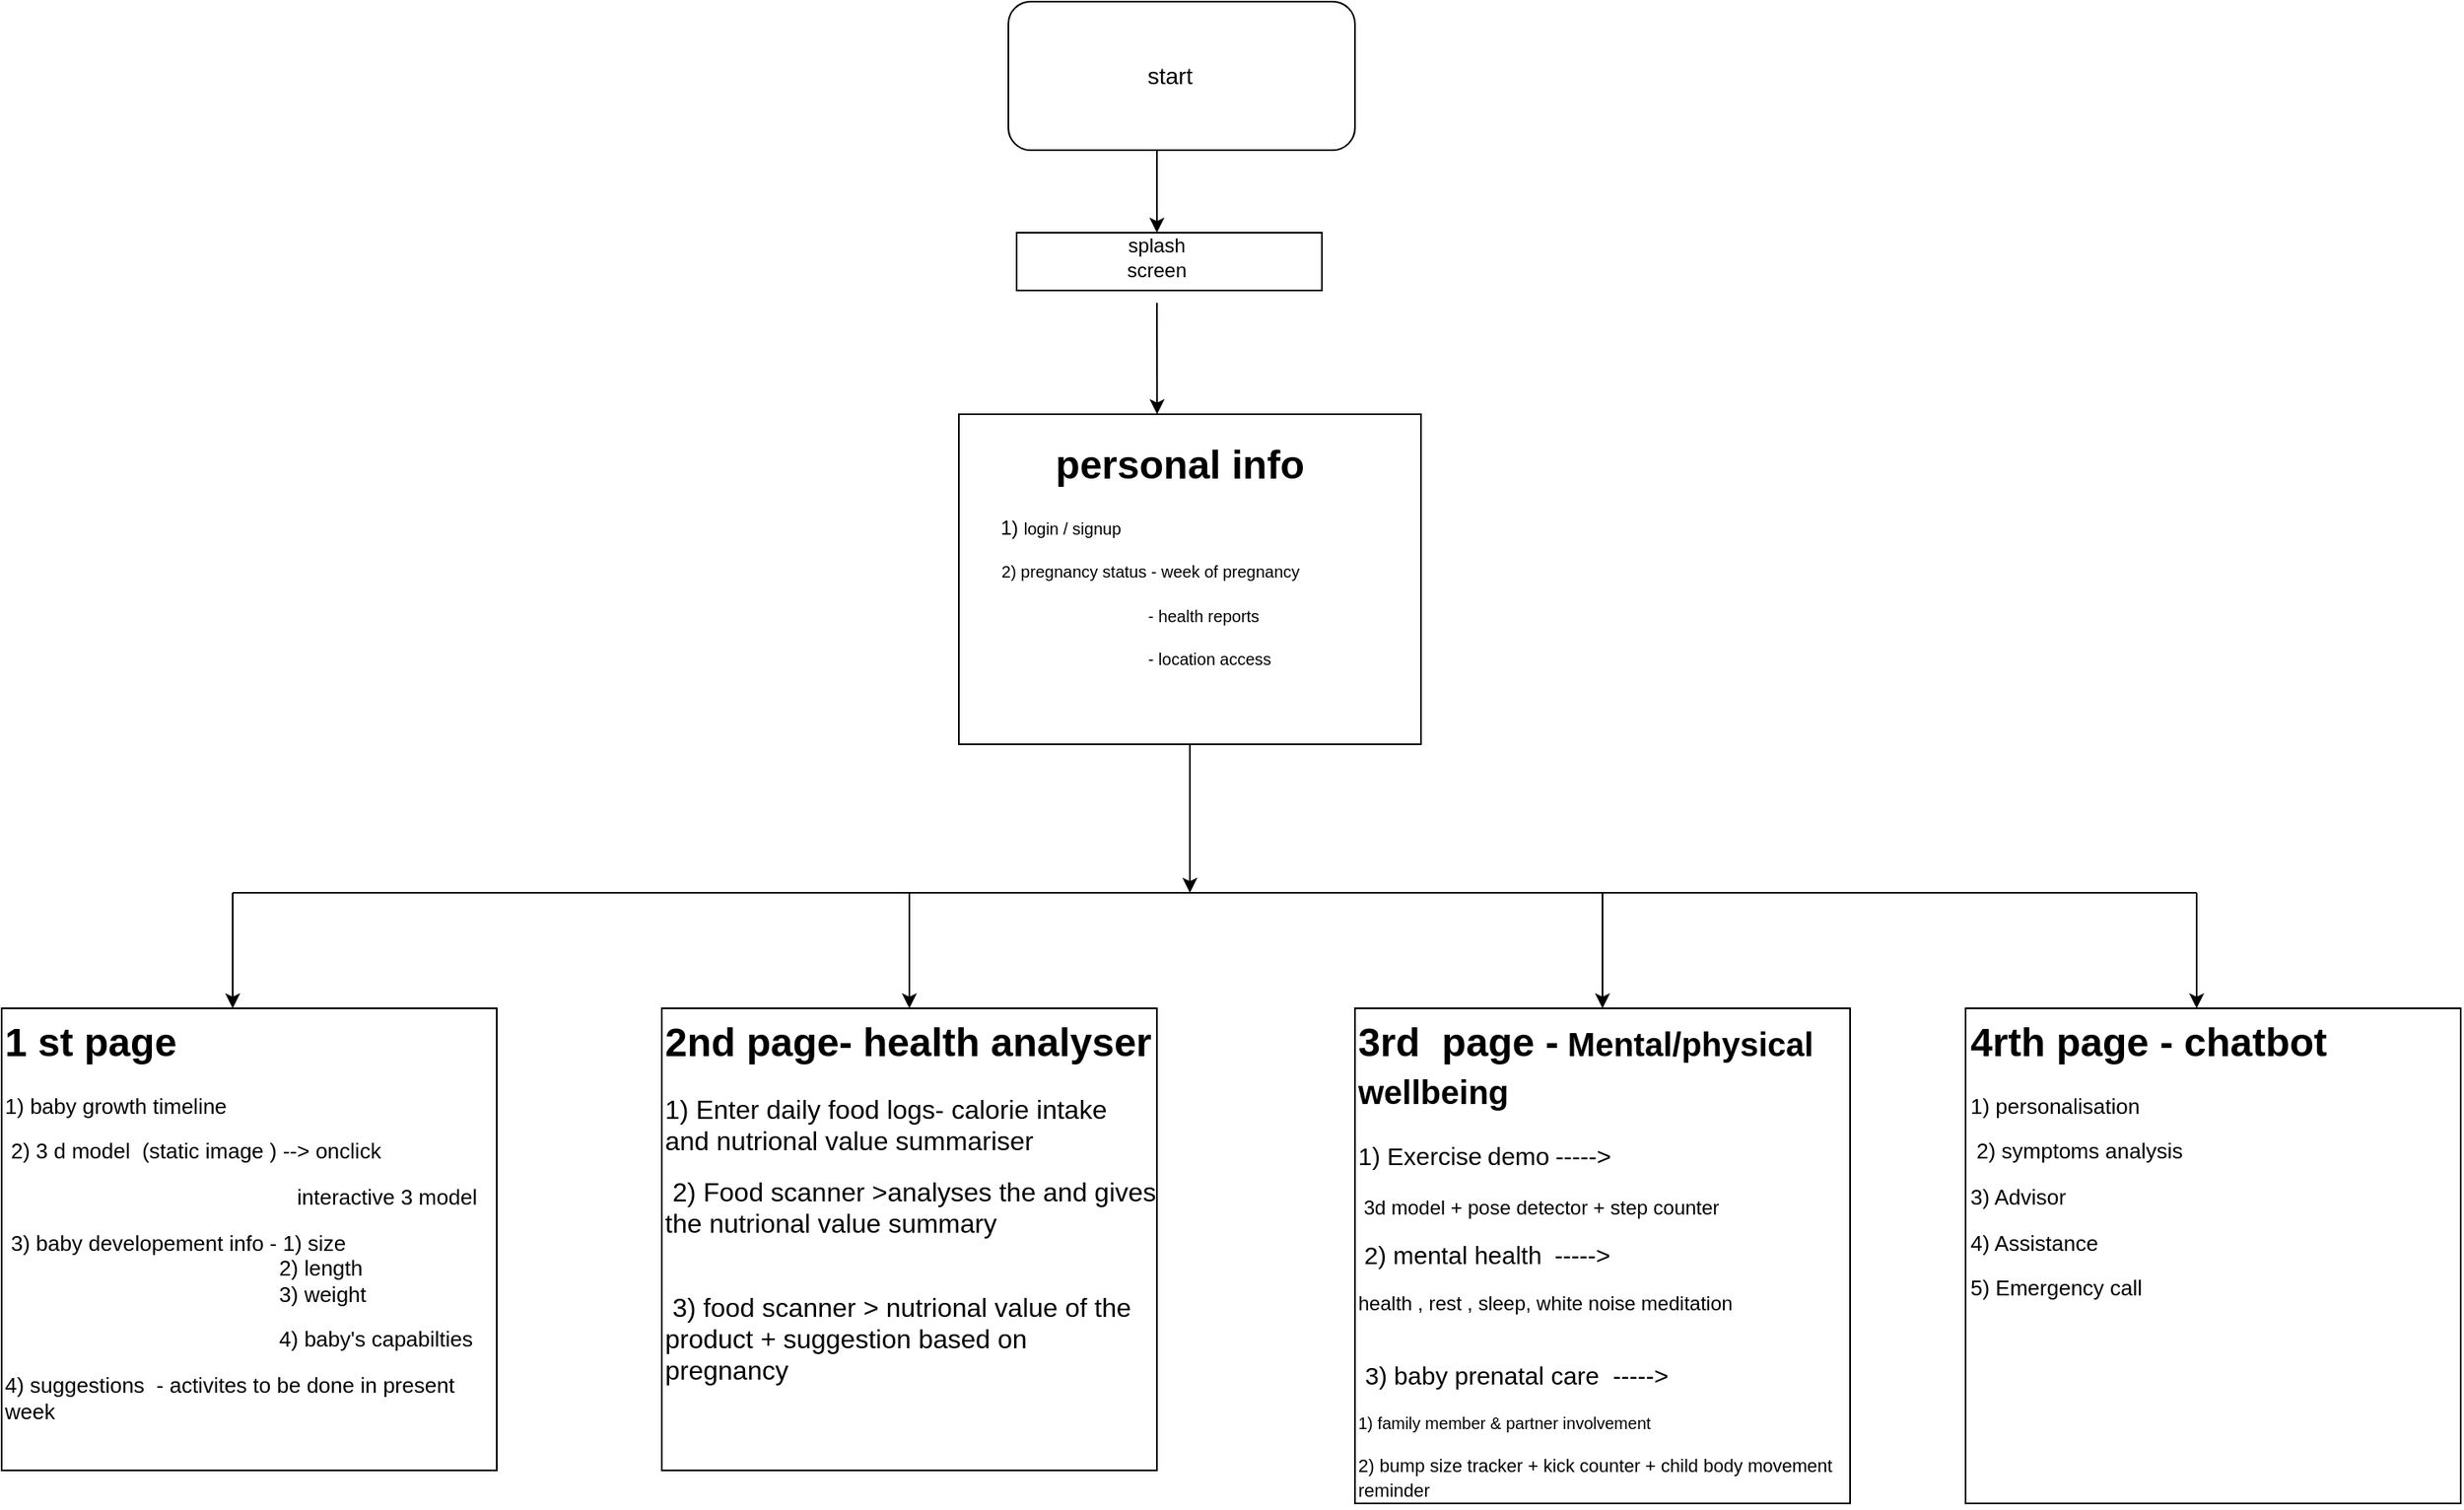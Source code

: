 <mxfile version="26.1.3">
  <diagram name="Page-1" id="TZtDxfcD070jYMPCYkeP">
    <mxGraphModel dx="2209" dy="665" grid="1" gridSize="10" guides="1" tooltips="1" connect="1" arrows="1" fold="1" page="1" pageScale="1" pageWidth="850" pageHeight="1100" math="0" shadow="0">
      <root>
        <mxCell id="0" />
        <mxCell id="1" parent="0" />
        <mxCell id="ilGacwZV38WEIE3GzdVx-1" value="" style="rounded=1;whiteSpace=wrap;html=1;" vertex="1" parent="1">
          <mxGeometry x="260" y="40" width="210" height="90" as="geometry" />
        </mxCell>
        <mxCell id="ilGacwZV38WEIE3GzdVx-2" value="" style="rounded=0;whiteSpace=wrap;html=1;" vertex="1" parent="1">
          <mxGeometry x="265" y="180" width="185" height="35" as="geometry" />
        </mxCell>
        <mxCell id="ilGacwZV38WEIE3GzdVx-3" value="&lt;font style=&quot;font-size: 14px;&quot;&gt;start&lt;/font&gt;" style="text;html=1;align=center;verticalAlign=middle;whiteSpace=wrap;rounded=0;" vertex="1" parent="1">
          <mxGeometry x="272.5" y="52.5" width="170" height="65" as="geometry" />
        </mxCell>
        <mxCell id="ilGacwZV38WEIE3GzdVx-4" value="splash screen" style="text;html=1;align=center;verticalAlign=middle;whiteSpace=wrap;rounded=0;" vertex="1" parent="1">
          <mxGeometry x="320" y="180" width="60" height="30" as="geometry" />
        </mxCell>
        <mxCell id="ilGacwZV38WEIE3GzdVx-9" value="" style="rounded=0;whiteSpace=wrap;html=1;" vertex="1" parent="1">
          <mxGeometry x="230" y="290" width="280" height="200" as="geometry" />
        </mxCell>
        <mxCell id="ilGacwZV38WEIE3GzdVx-12" value="&lt;h1 style=&quot;margin-top: 0px;&quot;&gt;&amp;nbsp; &amp;nbsp; &amp;nbsp; &amp;nbsp;personal info&lt;/h1&gt;&lt;p&gt;&amp;nbsp; &amp;nbsp; 1)&amp;nbsp;&lt;font size=&quot;1&quot;&gt;login / signup&amp;nbsp;&lt;/font&gt;&lt;/p&gt;&lt;p&gt;&lt;font size=&quot;1&quot;&gt;&amp;nbsp; &amp;nbsp; &amp;nbsp;2) pregnancy status - week of pregnancy&amp;nbsp;&amp;nbsp;&lt;/font&gt;&lt;/p&gt;&lt;p&gt;&lt;font size=&quot;1&quot;&gt;&amp;nbsp; &amp;nbsp; &amp;nbsp; &amp;nbsp; &amp;nbsp; &amp;nbsp; &amp;nbsp; &amp;nbsp; &amp;nbsp; &amp;nbsp; &amp;nbsp; &amp;nbsp; &amp;nbsp; &amp;nbsp; &amp;nbsp; &amp;nbsp; &amp;nbsp; &amp;nbsp; &amp;nbsp;- health reports&amp;nbsp;&lt;/font&gt;&lt;/p&gt;&lt;p&gt;&lt;font size=&quot;1&quot;&gt;&amp;nbsp; &amp;nbsp; &amp;nbsp; &amp;nbsp; &amp;nbsp; &amp;nbsp; &amp;nbsp; &amp;nbsp; &amp;nbsp; &amp;nbsp; &amp;nbsp; &amp;nbsp; &amp;nbsp; &amp;nbsp; &amp;nbsp; &amp;nbsp; &amp;nbsp; &amp;nbsp; &amp;nbsp;- location access&lt;/font&gt;&lt;/p&gt;&lt;p&gt;&lt;font size=&quot;1&quot;&gt;&amp;nbsp; &amp;nbsp; &amp;nbsp; &amp;nbsp;&lt;/font&gt;&lt;/p&gt;" style="text;html=1;whiteSpace=wrap;overflow=hidden;rounded=0;" vertex="1" parent="1">
          <mxGeometry x="240" y="300" width="260" height="180" as="geometry" />
        </mxCell>
        <mxCell id="ilGacwZV38WEIE3GzdVx-13" value="" style="endArrow=classic;html=1;rounded=0;" edge="1" parent="1">
          <mxGeometry width="50" height="50" relative="1" as="geometry">
            <mxPoint x="370" y="490" as="sourcePoint" />
            <mxPoint x="370" y="580" as="targetPoint" />
          </mxGeometry>
        </mxCell>
        <mxCell id="ilGacwZV38WEIE3GzdVx-14" value="" style="endArrow=none;html=1;rounded=0;" edge="1" parent="1">
          <mxGeometry width="50" height="50" relative="1" as="geometry">
            <mxPoint x="-210" y="580" as="sourcePoint" />
            <mxPoint x="980" y="580" as="targetPoint" />
          </mxGeometry>
        </mxCell>
        <mxCell id="ilGacwZV38WEIE3GzdVx-16" value="" style="endArrow=classic;html=1;rounded=0;" edge="1" parent="1">
          <mxGeometry width="50" height="50" relative="1" as="geometry">
            <mxPoint x="-210" y="580" as="sourcePoint" />
            <mxPoint x="-210" y="650" as="targetPoint" />
          </mxGeometry>
        </mxCell>
        <mxCell id="ilGacwZV38WEIE3GzdVx-17" value="" style="endArrow=classic;html=1;rounded=0;" edge="1" parent="1">
          <mxGeometry width="50" height="50" relative="1" as="geometry">
            <mxPoint x="200" y="580" as="sourcePoint" />
            <mxPoint x="200" y="650" as="targetPoint" />
          </mxGeometry>
        </mxCell>
        <mxCell id="ilGacwZV38WEIE3GzdVx-18" value="" style="endArrow=classic;html=1;rounded=0;" edge="1" parent="1">
          <mxGeometry width="50" height="50" relative="1" as="geometry">
            <mxPoint x="620" y="580" as="sourcePoint" />
            <mxPoint x="620" y="650" as="targetPoint" />
          </mxGeometry>
        </mxCell>
        <mxCell id="ilGacwZV38WEIE3GzdVx-20" value="" style="endArrow=classic;html=1;rounded=0;" edge="1" parent="1">
          <mxGeometry width="50" height="50" relative="1" as="geometry">
            <mxPoint x="980" y="580" as="sourcePoint" />
            <mxPoint x="980" y="650" as="targetPoint" />
          </mxGeometry>
        </mxCell>
        <mxCell id="ilGacwZV38WEIE3GzdVx-21" value="" style="rounded=0;whiteSpace=wrap;html=1;" vertex="1" parent="1">
          <mxGeometry x="-350" y="650" width="300" height="280" as="geometry" />
        </mxCell>
        <mxCell id="ilGacwZV38WEIE3GzdVx-22" value="" style="rounded=0;whiteSpace=wrap;html=1;" vertex="1" parent="1">
          <mxGeometry x="50" y="650" width="300" height="280" as="geometry" />
        </mxCell>
        <mxCell id="ilGacwZV38WEIE3GzdVx-25" value="" style="rounded=0;whiteSpace=wrap;html=1;" vertex="1" parent="1">
          <mxGeometry x="470" y="650" width="300" height="280" as="geometry" />
        </mxCell>
        <mxCell id="ilGacwZV38WEIE3GzdVx-26" value="" style="whiteSpace=wrap;html=1;aspect=fixed;" vertex="1" parent="1">
          <mxGeometry x="470" y="650" width="300" height="300" as="geometry" />
        </mxCell>
        <mxCell id="ilGacwZV38WEIE3GzdVx-27" value="" style="whiteSpace=wrap;html=1;aspect=fixed;" vertex="1" parent="1">
          <mxGeometry x="840" y="650" width="300" height="300" as="geometry" />
        </mxCell>
        <mxCell id="ilGacwZV38WEIE3GzdVx-28" value="&lt;h1 style=&quot;margin-top: 0px;&quot;&gt;1 st page&amp;nbsp;&lt;/h1&gt;&lt;p&gt;&lt;font style=&quot;font-size: 13px;&quot;&gt;&lt;font style=&quot;&quot;&gt;1)&lt;/font&gt; &lt;font style=&quot;&quot;&gt;baby growth timeline&amp;nbsp;&lt;/font&gt;&lt;/font&gt;&lt;/p&gt;&lt;p&gt;&lt;font style=&quot;font-size: 13px;&quot;&gt;&amp;nbsp;2) 3 d model&amp;nbsp; (static image ) --&amp;gt; onclick&lt;/font&gt;&lt;/p&gt;&lt;p&gt;&lt;font style=&quot;font-size: 13px;&quot;&gt;&amp;nbsp; &amp;nbsp; &amp;nbsp; &amp;nbsp; &amp;nbsp; &amp;nbsp; &amp;nbsp; &amp;nbsp; &amp;nbsp; &amp;nbsp; &amp;nbsp; &amp;nbsp; &amp;nbsp; &amp;nbsp; &amp;nbsp; &amp;nbsp; &amp;nbsp; &amp;nbsp; &amp;nbsp; &amp;nbsp; &amp;nbsp; &amp;nbsp; &amp;nbsp; &amp;nbsp; &amp;nbsp;interactive 3 model&amp;nbsp;&lt;/font&gt;&lt;/p&gt;&lt;p&gt;&lt;font style=&quot;font-size: 13px;&quot;&gt;&lt;font style=&quot;&quot;&gt;&amp;nbsp;3) baby developement info - 1) size&amp;nbsp;&lt;/font&gt;&amp;nbsp; &amp;nbsp; &amp;nbsp; &amp;nbsp; &amp;nbsp; &amp;nbsp; &amp;nbsp; &amp;nbsp; &amp;nbsp; &amp;nbsp; &amp;nbsp; &amp;nbsp; &amp;nbsp; &amp;nbsp; &amp;nbsp; &amp;nbsp; &amp;nbsp; &amp;nbsp; &amp;nbsp; &amp;nbsp; &amp;nbsp; &amp;nbsp; &amp;nbsp; &amp;nbsp; &amp;nbsp; &amp;nbsp; &amp;nbsp; &amp;nbsp; &amp;nbsp; &amp;nbsp; &amp;nbsp; &amp;nbsp; &amp;nbsp; &amp;nbsp; &amp;nbsp;&amp;nbsp;&lt;font style=&quot;&quot;&gt;2) length&lt;/font&gt;&lt;/font&gt;&lt;span style=&quot;font-size: 13px; background-color: transparent; color: light-dark(rgb(0, 0, 0), rgb(255, 255, 255));&quot;&gt;&amp;nbsp; &amp;nbsp; &amp;nbsp; &amp;nbsp; &amp;nbsp; &amp;nbsp; &amp;nbsp; &amp;nbsp; &amp;nbsp; &amp;nbsp; &amp;nbsp; &amp;nbsp; &amp;nbsp; &amp;nbsp; &amp;nbsp; &amp;nbsp; &amp;nbsp; &amp;nbsp; &amp;nbsp; &amp;nbsp; &amp;nbsp; &amp;nbsp; &amp;nbsp; &amp;nbsp; &amp;nbsp; &amp;nbsp; &amp;nbsp; &amp;nbsp; &amp;nbsp; &amp;nbsp; &amp;nbsp; &amp;nbsp; &amp;nbsp; &amp;nbsp; 3) weight&lt;/span&gt;&lt;/p&gt;&lt;p&gt;&lt;span style=&quot;font-size: 13px; background-color: transparent; color: light-dark(rgb(0, 0, 0), rgb(255, 255, 255));&quot;&gt;&amp;nbsp; &amp;nbsp; &amp;nbsp; &amp;nbsp; &amp;nbsp; &amp;nbsp; &amp;nbsp; &amp;nbsp; &amp;nbsp; &amp;nbsp; &amp;nbsp; &amp;nbsp; &amp;nbsp; &amp;nbsp; &amp;nbsp; &amp;nbsp; &amp;nbsp; &amp;nbsp; &amp;nbsp; &amp;nbsp; &amp;nbsp; &amp;nbsp; &amp;nbsp; 4) baby&#39;s capabilties&lt;/span&gt;&lt;/p&gt;&lt;p&gt;&lt;font style=&quot;&quot;&gt;&lt;font style=&quot;font-size: 13px;&quot;&gt;4) suggestions&amp;nbsp; - activites to be done in present week&amp;nbsp;&lt;/font&gt;&lt;/font&gt;&lt;/p&gt;&lt;p&gt;&lt;font style=&quot;&quot;&gt;&lt;font style=&quot;font-size: 11px;&quot;&gt;&amp;nbsp; &amp;nbsp; &amp;nbsp;&lt;/font&gt;&lt;/font&gt;&lt;/p&gt;" style="text;html=1;whiteSpace=wrap;overflow=hidden;rounded=0;" vertex="1" parent="1">
          <mxGeometry x="-350" y="650" width="300" height="280" as="geometry" />
        </mxCell>
        <mxCell id="ilGacwZV38WEIE3GzdVx-29" value="&lt;h1 style=&quot;margin-top: 0px;&quot;&gt;2nd page- health analyser&lt;/h1&gt;&lt;p&gt;&lt;font style=&quot;font-size: 16px;&quot;&gt;&lt;font style=&quot;&quot;&gt;1)&lt;/font&gt;&amp;nbsp;&lt;font style=&quot;&quot;&gt;Enter daily food logs- calorie intake and nutrional value summariser&amp;nbsp;&lt;/font&gt;&lt;font style=&quot;&quot;&gt;&amp;nbsp;&lt;/font&gt;&lt;/font&gt;&lt;/p&gt;&lt;p&gt;&lt;font style=&quot;font-size: 16px;&quot;&gt;&lt;font style=&quot;&quot;&gt;&amp;nbsp;2) Food scanner &amp;gt;&lt;/font&gt;&lt;span style=&quot;background-color: transparent; color: light-dark(rgb(0, 0, 0), rgb(255, 255, 255));&quot;&gt;analyses the and gives the nutrional value summary&amp;nbsp; &amp;nbsp; &amp;nbsp; &amp;nbsp; &amp;nbsp; &amp;nbsp; &amp;nbsp; &amp;nbsp; &amp;nbsp; &amp;nbsp; &amp;nbsp; &amp;nbsp; &amp;nbsp; &amp;nbsp; &amp;nbsp; &amp;nbsp; &amp;nbsp; &amp;nbsp;&amp;nbsp;&lt;/span&gt;&lt;/font&gt;&lt;/p&gt;&lt;p&gt;&lt;font style=&quot;font-size: 16px;&quot;&gt;&lt;font style=&quot;&quot;&gt;&amp;nbsp;3) food scanner &amp;gt; nutrional value of the product + suggestion based on pregnancy&amp;nbsp; &amp;nbsp; &amp;nbsp; &amp;nbsp; &amp;nbsp; &amp;nbsp; &amp;nbsp; &amp;nbsp; &amp;nbsp; &amp;nbsp; &amp;nbsp; &amp;nbsp; &amp;nbsp; &amp;nbsp; &amp;nbsp; &amp;nbsp; &amp;nbsp; &amp;nbsp; &amp;nbsp; &amp;nbsp; &amp;nbsp; &amp;nbsp; &amp;nbsp; &amp;nbsp;&lt;/font&gt;&lt;span style=&quot;background-color: transparent; color: light-dark(rgb(0, 0, 0), rgb(255, 255, 255));&quot;&gt;&amp;nbsp; &amp;nbsp; &amp;nbsp; &amp;nbsp; &amp;nbsp; &amp;nbsp;&amp;nbsp;&lt;/span&gt;&lt;/font&gt;&lt;/p&gt;&lt;p&gt;&lt;font style=&quot;&quot;&gt;&lt;font style=&quot;font-size: 11px;&quot;&gt;&amp;nbsp; &amp;nbsp; &amp;nbsp;&lt;/font&gt;&lt;/font&gt;&lt;/p&gt;" style="text;html=1;whiteSpace=wrap;overflow=hidden;rounded=0;" vertex="1" parent="1">
          <mxGeometry x="50" y="650" width="300" height="280" as="geometry" />
        </mxCell>
        <mxCell id="ilGacwZV38WEIE3GzdVx-30" value="&lt;h1 style=&quot;margin-top: 0px;&quot;&gt;3rd&amp;nbsp; page -&lt;font style=&quot;font-size: 20px;&quot;&gt; Mental/physical wellbeing&lt;/font&gt;&amp;nbsp;&lt;/h1&gt;&lt;p&gt;&lt;font style=&quot;font-size: 15px;&quot;&gt;&lt;font style=&quot;&quot;&gt;1)&lt;/font&gt;&amp;nbsp;Exercise&lt;/font&gt;&amp;nbsp;&lt;font style=&quot;font-size: 15px;&quot;&gt;demo&lt;/font&gt;&lt;font style=&quot;font-size: 13px;&quot;&gt;&amp;nbsp;&lt;/font&gt;&lt;span style=&quot;font-size: 15px; background-color: transparent; color: light-dark(rgb(0, 0, 0), rgb(255, 255, 255));&quot;&gt;-----&amp;gt;&lt;/span&gt;&lt;/p&gt;&lt;p&gt;&amp;nbsp;3d model + pose detector + step counter&lt;font style=&quot;font-size: 15px;&quot;&gt;&amp;nbsp;&lt;/font&gt;&lt;/p&gt;&lt;p&gt;&lt;font style=&quot;font-size: 13px;&quot;&gt;&amp;nbsp;&lt;/font&gt;&lt;font style=&quot;font-size: 15px;&quot;&gt;2) mental health &lt;/font&gt;&lt;font style=&quot;font-size: 13px;&quot;&gt;&amp;nbsp;&lt;/font&gt;&lt;span style=&quot;font-size: 15px; background-color: transparent; color: light-dark(rgb(0, 0, 0), rgb(255, 255, 255));&quot;&gt;-----&amp;gt;&lt;/span&gt;&lt;/p&gt;&lt;p&gt;&lt;font&gt;&lt;font style=&quot;&quot;&gt;health , rest , sleep, white noise meditation&lt;/font&gt;&lt;span style=&quot;background-color: transparent; color: light-dark(rgb(0, 0, 0), rgb(255, 255, 255));&quot;&gt;&amp;nbsp; &amp;nbsp; &amp;nbsp; &amp;nbsp; &amp;nbsp; &amp;nbsp; &amp;nbsp; &lt;/span&gt;&lt;/font&gt;&lt;span style=&quot;font-size: 13px; background-color: transparent; color: light-dark(rgb(0, 0, 0), rgb(255, 255, 255));&quot;&gt;&amp;nbsp; &amp;nbsp; &amp;nbsp; &amp;nbsp;&lt;/span&gt;&lt;/p&gt;&lt;p&gt;&lt;font style=&quot;&quot;&gt;&lt;font style=&quot;font-size: 15px;&quot;&gt;&amp;nbsp;3) baby prenatal care&amp;nbsp; -----&amp;gt;&amp;nbsp;&lt;/font&gt;&lt;/font&gt;&lt;/p&gt;&lt;p&gt;&lt;span style=&quot;font-size: 10px; background-color: transparent; color: light-dark(rgb(0, 0, 0), rgb(255, 255, 255));&quot;&gt;1) family member &amp;amp; partner involvement&amp;nbsp;&lt;/span&gt;&lt;/p&gt;&lt;p&gt;&lt;span style=&quot;font-size: 11px; background-color: transparent; color: light-dark(rgb(0, 0, 0), rgb(255, 255, 255));&quot;&gt;2)&lt;/span&gt;&lt;span style=&quot;background-color: transparent; color: light-dark(rgb(0, 0, 0), rgb(255, 255, 255));&quot;&gt;&lt;font style=&quot;font-size: 11px;&quot;&gt; bump size tracker + kick counter + child body movement reminder&lt;/font&gt;&lt;/span&gt;&lt;/p&gt;" style="text;html=1;whiteSpace=wrap;overflow=hidden;rounded=0;" vertex="1" parent="1">
          <mxGeometry x="470" y="650" width="300" height="300" as="geometry" />
        </mxCell>
        <mxCell id="ilGacwZV38WEIE3GzdVx-31" value="&lt;h1 style=&quot;margin-top: 0px;&quot;&gt;4rth page - chatbot&lt;/h1&gt;&lt;p&gt;&lt;font style=&quot;font-size: 13px;&quot;&gt;1) personalisation&amp;nbsp;&lt;/font&gt;&lt;/p&gt;&lt;p&gt;&lt;font style=&quot;font-size: 13px;&quot;&gt;&amp;nbsp;2) symptoms analysis&lt;/font&gt;&lt;/p&gt;&lt;p&gt;&lt;span style=&quot;background-color: transparent; color: light-dark(rgb(0, 0, 0), rgb(255, 255, 255));&quot;&gt;&lt;span style=&quot;font-size: 13px;&quot;&gt;3) Advisor&amp;nbsp;&lt;/span&gt;&lt;/span&gt;&lt;/p&gt;&lt;p&gt;&lt;span style=&quot;background-color: transparent; color: light-dark(rgb(0, 0, 0), rgb(255, 255, 255));&quot;&gt;&lt;span style=&quot;font-size: 13px;&quot;&gt;4) Assistance&lt;/span&gt;&amp;nbsp;&lt;/span&gt;&lt;/p&gt;&lt;p&gt;&lt;font style=&quot;font-size: 13px;&quot;&gt;5) Emergency call&amp;nbsp; &amp;nbsp; &amp;nbsp; &amp;nbsp; &amp;nbsp; &amp;nbsp; &amp;nbsp; &amp;nbsp; &amp;nbsp; &amp;nbsp;&amp;nbsp;&lt;/font&gt;&lt;/p&gt;" style="text;html=1;whiteSpace=wrap;overflow=hidden;rounded=0;" vertex="1" parent="1">
          <mxGeometry x="841" y="650" width="300" height="300" as="geometry" />
        </mxCell>
        <mxCell id="ilGacwZV38WEIE3GzdVx-32" value="" style="endArrow=classic;html=1;rounded=0;entryX=0.5;entryY=0;entryDx=0;entryDy=0;" edge="1" parent="1" target="ilGacwZV38WEIE3GzdVx-4">
          <mxGeometry width="50" height="50" relative="1" as="geometry">
            <mxPoint x="350" y="130" as="sourcePoint" />
            <mxPoint x="400" y="80" as="targetPoint" />
            <Array as="points">
              <mxPoint x="350" y="160" />
            </Array>
          </mxGeometry>
        </mxCell>
        <mxCell id="ilGacwZV38WEIE3GzdVx-34" value="" style="endArrow=classic;html=1;rounded=0;entryX=0.429;entryY=0;entryDx=0;entryDy=0;entryPerimeter=0;" edge="1" parent="1" target="ilGacwZV38WEIE3GzdVx-9">
          <mxGeometry width="50" height="50" relative="1" as="geometry">
            <mxPoint x="350" y="222.5" as="sourcePoint" />
            <mxPoint x="400" y="172.5" as="targetPoint" />
          </mxGeometry>
        </mxCell>
      </root>
    </mxGraphModel>
  </diagram>
</mxfile>
